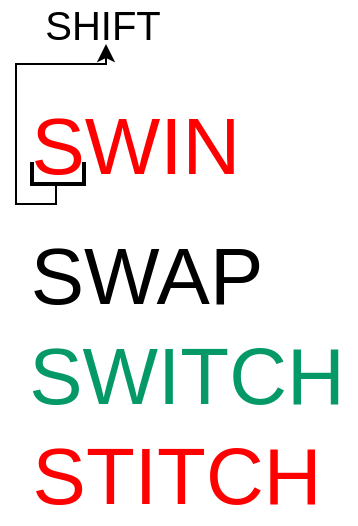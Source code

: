 <mxfile version="17.4.5" type="github">
  <diagram id="n6NQWoTWBs2dOPxRcb8K" name="Page-1">
    <mxGraphModel dx="326" dy="418" grid="1" gridSize="10" guides="1" tooltips="1" connect="1" arrows="1" fold="1" page="1" pageScale="1" pageWidth="850" pageHeight="1100" math="0" shadow="0">
      <root>
        <mxCell id="0" />
        <mxCell id="1" parent="0" />
        <mxCell id="h36wTW_RBd5RdW4tOd0O-1" value="&lt;font style=&quot;font-size: 20px&quot;&gt;SHIFT&lt;/font&gt;" style="text;html=1;align=center;verticalAlign=middle;resizable=0;points=[];autosize=1;strokeColor=none;fillColor=none;" vertex="1" parent="1">
          <mxGeometry x="53" y="190" width="70" height="20" as="geometry" />
        </mxCell>
        <mxCell id="h36wTW_RBd5RdW4tOd0O-2" value="&lt;font style=&quot;font-size: 40px&quot; color=&quot;#ff0000&quot;&gt;SWIN&amp;nbsp;&lt;/font&gt;" style="text;html=1;align=center;verticalAlign=middle;resizable=0;points=[];autosize=1;strokeColor=none;fillColor=none;fontSize=20;" vertex="1" parent="1">
          <mxGeometry x="45" y="240" width="130" height="40" as="geometry" />
        </mxCell>
        <mxCell id="h36wTW_RBd5RdW4tOd0O-3" value="SWAP&lt;br&gt;" style="text;html=1;align=center;verticalAlign=middle;resizable=0;points=[];autosize=1;strokeColor=none;fillColor=none;fontSize=40;" vertex="1" parent="1">
          <mxGeometry x="45" y="300" width="130" height="50" as="geometry" />
        </mxCell>
        <mxCell id="h36wTW_RBd5RdW4tOd0O-4" value="&lt;font color=&quot;#069968&quot;&gt;SWITCH&lt;/font&gt;" style="text;html=1;align=center;verticalAlign=middle;resizable=0;points=[];autosize=1;strokeColor=none;fillColor=none;fontSize=40;" vertex="1" parent="1">
          <mxGeometry x="45" y="350" width="170" height="50" as="geometry" />
        </mxCell>
        <mxCell id="h36wTW_RBd5RdW4tOd0O-5" value="&lt;font color=&quot;#ff0000&quot;&gt;STITCH&lt;/font&gt;" style="text;html=1;align=center;verticalAlign=middle;resizable=0;points=[];autosize=1;strokeColor=none;fillColor=none;fontSize=40;" vertex="1" parent="1">
          <mxGeometry x="45" y="400" width="160" height="50" as="geometry" />
        </mxCell>
        <mxCell id="h36wTW_RBd5RdW4tOd0O-6" value="" style="shape=partialRectangle;whiteSpace=wrap;html=1;bottom=1;right=1;left=1;top=0;fillColor=none;routingCenterX=-0.5;fontSize=40;fontColor=#FF0000;strokeWidth=2;" vertex="1" parent="1">
          <mxGeometry x="53" y="270" width="26" height="10" as="geometry" />
        </mxCell>
        <mxCell id="h36wTW_RBd5RdW4tOd0O-8" value="" style="endArrow=classic;html=1;rounded=0;fontSize=40;fontColor=#FF0000;" edge="1" parent="1">
          <mxGeometry width="50" height="50" relative="1" as="geometry">
            <mxPoint x="65" y="280" as="sourcePoint" />
            <mxPoint x="90" y="210" as="targetPoint" />
            <Array as="points">
              <mxPoint x="65" y="290" />
              <mxPoint x="45" y="290" />
              <mxPoint x="45" y="250" />
              <mxPoint x="45" y="220" />
              <mxPoint x="90" y="220" />
            </Array>
          </mxGeometry>
        </mxCell>
      </root>
    </mxGraphModel>
  </diagram>
</mxfile>
